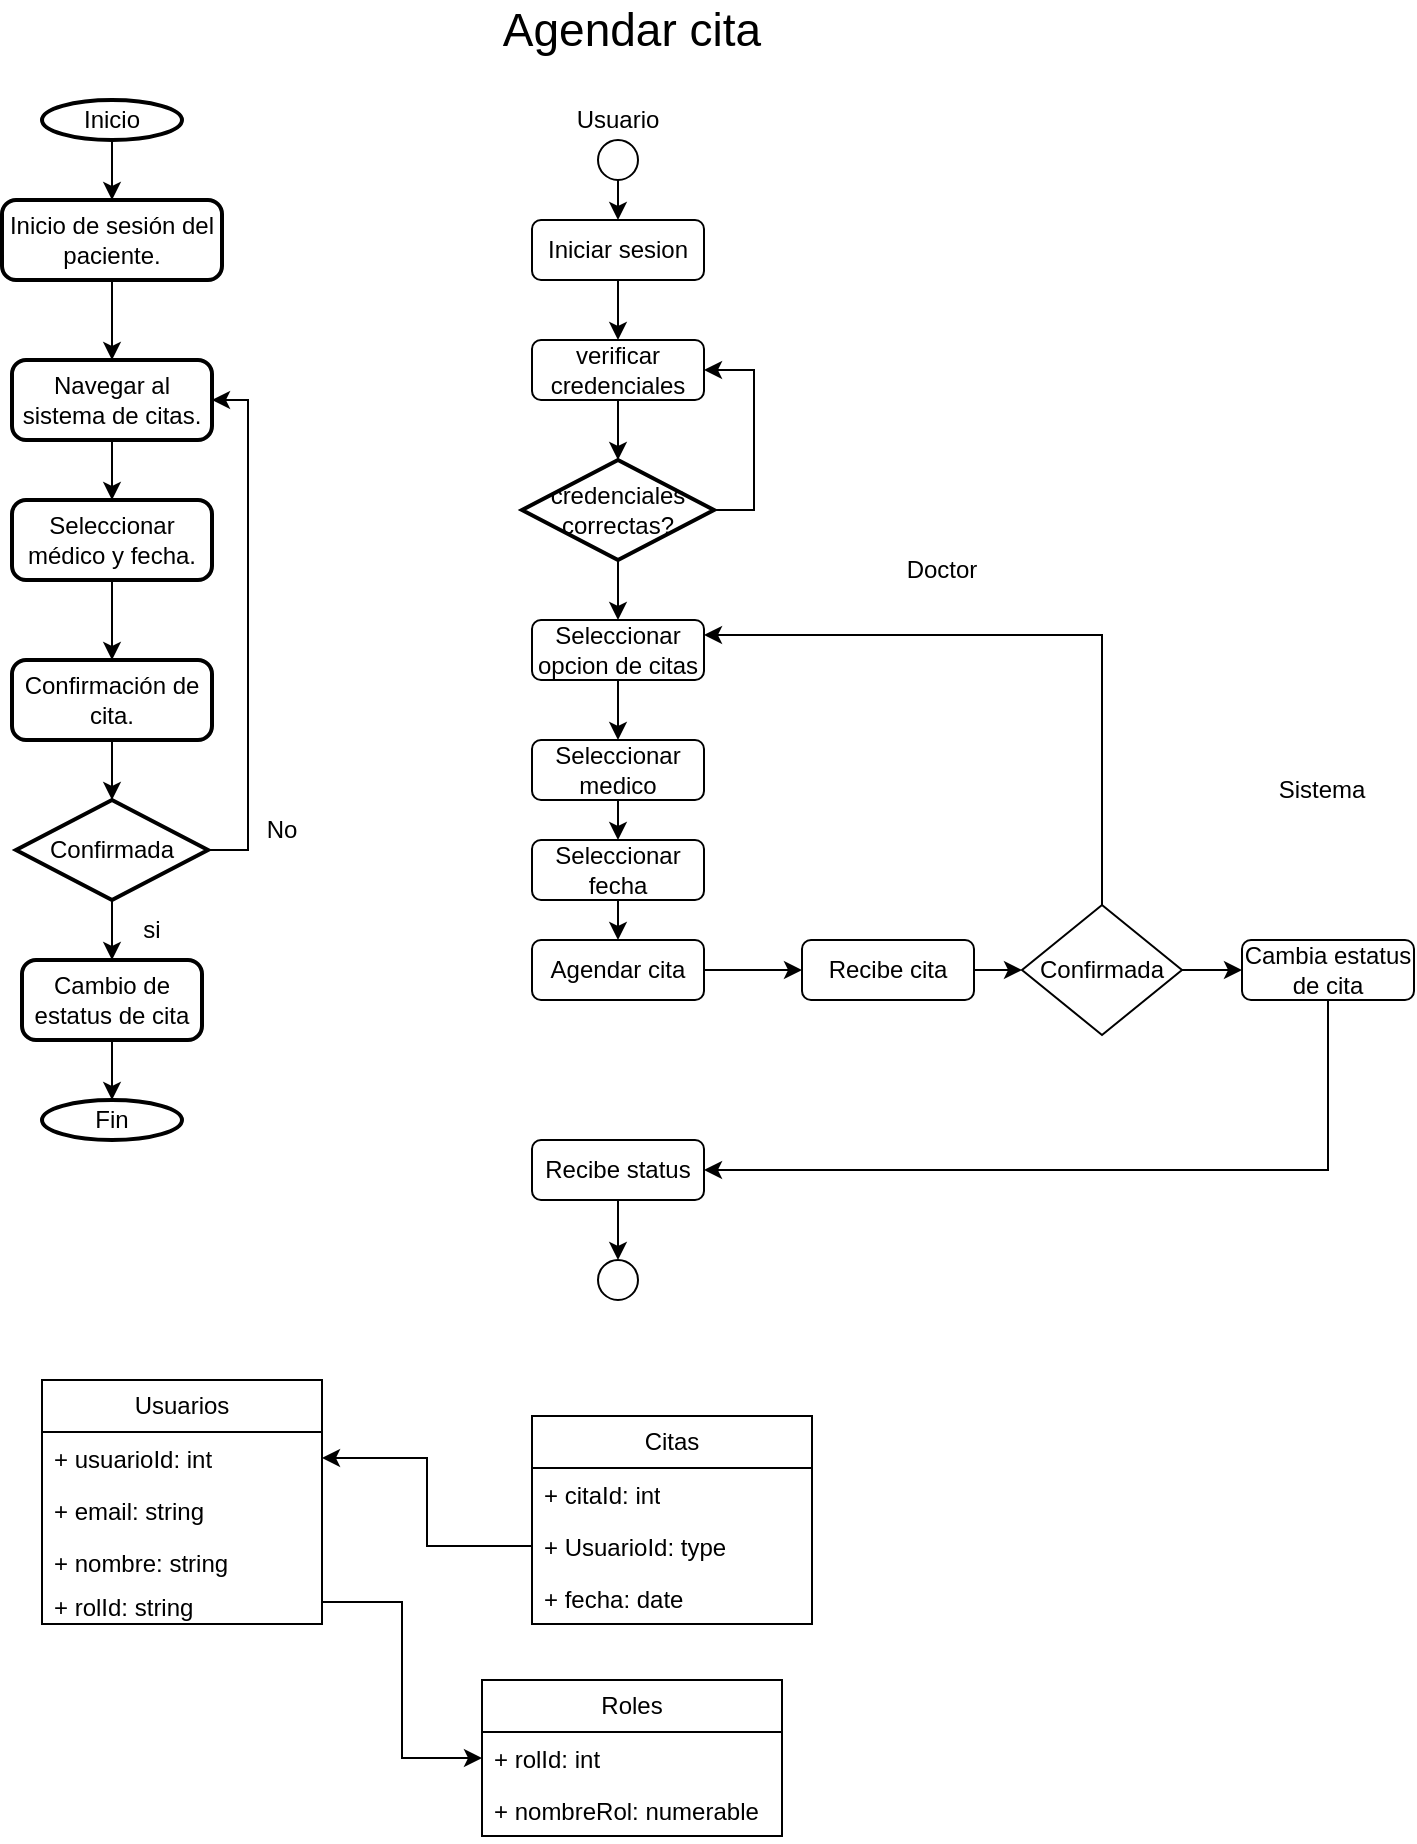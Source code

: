 <mxfile version="24.7.16">
  <diagram name="Página-1" id="V4BXFeCtd6GjRzAJDH_8">
    <mxGraphModel dx="926" dy="493" grid="1" gridSize="10" guides="1" tooltips="1" connect="1" arrows="1" fold="1" page="1" pageScale="1" pageWidth="827" pageHeight="1169" math="0" shadow="0">
      <root>
        <mxCell id="0" />
        <mxCell id="1" parent="0" />
        <mxCell id="3zMYQEavqULO8Xub2EQt-9" style="edgeStyle=orthogonalEdgeStyle;rounded=0;orthogonalLoop=1;jettySize=auto;html=1;exitX=0.5;exitY=1;exitDx=0;exitDy=0;exitPerimeter=0;entryX=0.5;entryY=0;entryDx=0;entryDy=0;" edge="1" parent="1" source="3zMYQEavqULO8Xub2EQt-2" target="3zMYQEavqULO8Xub2EQt-3">
          <mxGeometry relative="1" as="geometry" />
        </mxCell>
        <mxCell id="3zMYQEavqULO8Xub2EQt-2" value="Inicio" style="strokeWidth=2;html=1;shape=mxgraph.flowchart.start_1;whiteSpace=wrap;" vertex="1" parent="1">
          <mxGeometry x="100" y="50" width="70" height="20" as="geometry" />
        </mxCell>
        <mxCell id="3zMYQEavqULO8Xub2EQt-10" style="edgeStyle=orthogonalEdgeStyle;rounded=0;orthogonalLoop=1;jettySize=auto;html=1;exitX=0.5;exitY=1;exitDx=0;exitDy=0;entryX=0.5;entryY=0;entryDx=0;entryDy=0;" edge="1" parent="1" source="3zMYQEavqULO8Xub2EQt-3" target="3zMYQEavqULO8Xub2EQt-4">
          <mxGeometry relative="1" as="geometry" />
        </mxCell>
        <mxCell id="3zMYQEavqULO8Xub2EQt-3" value="Inicio de sesión del paciente." style="rounded=1;whiteSpace=wrap;html=1;absoluteArcSize=1;arcSize=14;strokeWidth=2;" vertex="1" parent="1">
          <mxGeometry x="80" y="100" width="110" height="40" as="geometry" />
        </mxCell>
        <mxCell id="3zMYQEavqULO8Xub2EQt-11" style="edgeStyle=orthogonalEdgeStyle;rounded=0;orthogonalLoop=1;jettySize=auto;html=1;exitX=0.5;exitY=1;exitDx=0;exitDy=0;entryX=0.5;entryY=0;entryDx=0;entryDy=0;" edge="1" parent="1" source="3zMYQEavqULO8Xub2EQt-4" target="3zMYQEavqULO8Xub2EQt-5">
          <mxGeometry relative="1" as="geometry" />
        </mxCell>
        <mxCell id="3zMYQEavqULO8Xub2EQt-4" value="Navegar al sistema de citas." style="rounded=1;whiteSpace=wrap;html=1;absoluteArcSize=1;arcSize=14;strokeWidth=2;" vertex="1" parent="1">
          <mxGeometry x="85" y="180" width="100" height="40" as="geometry" />
        </mxCell>
        <mxCell id="3zMYQEavqULO8Xub2EQt-12" style="edgeStyle=orthogonalEdgeStyle;rounded=0;orthogonalLoop=1;jettySize=auto;html=1;exitX=0.5;exitY=1;exitDx=0;exitDy=0;entryX=0.5;entryY=0;entryDx=0;entryDy=0;" edge="1" parent="1" source="3zMYQEavqULO8Xub2EQt-5" target="3zMYQEavqULO8Xub2EQt-6">
          <mxGeometry relative="1" as="geometry" />
        </mxCell>
        <mxCell id="3zMYQEavqULO8Xub2EQt-5" value="Seleccionar médico y fecha." style="rounded=1;whiteSpace=wrap;html=1;absoluteArcSize=1;arcSize=14;strokeWidth=2;" vertex="1" parent="1">
          <mxGeometry x="85" y="250" width="100" height="40" as="geometry" />
        </mxCell>
        <mxCell id="3zMYQEavqULO8Xub2EQt-6" value="Confirmación de cita." style="rounded=1;whiteSpace=wrap;html=1;absoluteArcSize=1;arcSize=14;strokeWidth=2;" vertex="1" parent="1">
          <mxGeometry x="85" y="330" width="100" height="40" as="geometry" />
        </mxCell>
        <mxCell id="3zMYQEavqULO8Xub2EQt-7" value="Cambio de estatus de cita" style="rounded=1;whiteSpace=wrap;html=1;absoluteArcSize=1;arcSize=14;strokeWidth=2;" vertex="1" parent="1">
          <mxGeometry x="90" y="480" width="90" height="40" as="geometry" />
        </mxCell>
        <mxCell id="3zMYQEavqULO8Xub2EQt-14" value="Fin" style="strokeWidth=2;html=1;shape=mxgraph.flowchart.start_1;whiteSpace=wrap;" vertex="1" parent="1">
          <mxGeometry x="100" y="550" width="70" height="20" as="geometry" />
        </mxCell>
        <mxCell id="3zMYQEavqULO8Xub2EQt-16" style="edgeStyle=orthogonalEdgeStyle;rounded=0;orthogonalLoop=1;jettySize=auto;html=1;exitX=0.5;exitY=1;exitDx=0;exitDy=0;entryX=0.5;entryY=0;entryDx=0;entryDy=0;entryPerimeter=0;" edge="1" parent="1" source="3zMYQEavqULO8Xub2EQt-7" target="3zMYQEavqULO8Xub2EQt-14">
          <mxGeometry relative="1" as="geometry" />
        </mxCell>
        <mxCell id="3zMYQEavqULO8Xub2EQt-19" style="edgeStyle=orthogonalEdgeStyle;rounded=0;orthogonalLoop=1;jettySize=auto;html=1;exitX=0.5;exitY=1;exitDx=0;exitDy=0;exitPerimeter=0;entryX=0.5;entryY=0;entryDx=0;entryDy=0;" edge="1" parent="1" source="3zMYQEavqULO8Xub2EQt-17" target="3zMYQEavqULO8Xub2EQt-7">
          <mxGeometry relative="1" as="geometry" />
        </mxCell>
        <mxCell id="3zMYQEavqULO8Xub2EQt-20" style="edgeStyle=orthogonalEdgeStyle;rounded=0;orthogonalLoop=1;jettySize=auto;html=1;exitX=1;exitY=0.5;exitDx=0;exitDy=0;exitPerimeter=0;entryX=1;entryY=0.5;entryDx=0;entryDy=0;" edge="1" parent="1" source="3zMYQEavqULO8Xub2EQt-17" target="3zMYQEavqULO8Xub2EQt-4">
          <mxGeometry relative="1" as="geometry" />
        </mxCell>
        <mxCell id="3zMYQEavqULO8Xub2EQt-17" value="Confirmada" style="strokeWidth=2;html=1;shape=mxgraph.flowchart.decision;whiteSpace=wrap;" vertex="1" parent="1">
          <mxGeometry x="87" y="400" width="96" height="50" as="geometry" />
        </mxCell>
        <mxCell id="3zMYQEavqULO8Xub2EQt-18" style="edgeStyle=orthogonalEdgeStyle;rounded=0;orthogonalLoop=1;jettySize=auto;html=1;exitX=0.5;exitY=1;exitDx=0;exitDy=0;entryX=0.5;entryY=0;entryDx=0;entryDy=0;entryPerimeter=0;" edge="1" parent="1" source="3zMYQEavqULO8Xub2EQt-6" target="3zMYQEavqULO8Xub2EQt-17">
          <mxGeometry relative="1" as="geometry" />
        </mxCell>
        <mxCell id="3zMYQEavqULO8Xub2EQt-21" value="si&lt;span style=&quot;color: rgba(0, 0, 0, 0); font-family: monospace; font-size: 0px; text-align: start; text-wrap: nowrap;&quot;&gt;%3CmxGraphModel%3E%3Croot%3E%3CmxCell%20id%3D%220%22%2F%3E%3CmxCell%20id%3D%221%22%20parent%3D%220%22%2F%3E%3CmxCell%20id%3D%222%22%20value%3D%22Inicio%22%20style%3D%22strokeWidth%3D2%3Bhtml%3D1%3Bshape%3Dmxgraph.flowchart.start_1%3BwhiteSpace%3Dwrap%3B%22%20vertex%3D%221%22%20parent%3D%221%22%3E%3CmxGeometry%20x%3D%22160%22%20y%3D%2250%22%20width%3D%2270%22%20height%3D%2220%22%20as%3D%22geometry%22%2F%3E%3C%2FmxCell%3E%3C%2Froot%3E%3C%2FmxGraphModel%3E&lt;/span&gt;" style="text;html=1;align=center;verticalAlign=middle;whiteSpace=wrap;rounded=0;" vertex="1" parent="1">
          <mxGeometry x="125" y="450" width="60" height="30" as="geometry" />
        </mxCell>
        <mxCell id="3zMYQEavqULO8Xub2EQt-22" value="No" style="text;html=1;align=center;verticalAlign=middle;whiteSpace=wrap;rounded=0;" vertex="1" parent="1">
          <mxGeometry x="190" y="400" width="60" height="30" as="geometry" />
        </mxCell>
        <mxCell id="3zMYQEavqULO8Xub2EQt-23" value="&lt;font style=&quot;font-size: 23px;&quot;&gt;Agendar cita&lt;/font&gt;" style="text;html=1;align=center;verticalAlign=middle;whiteSpace=wrap;rounded=0;" vertex="1" parent="1">
          <mxGeometry x="320" width="150" height="30" as="geometry" />
        </mxCell>
        <mxCell id="3zMYQEavqULO8Xub2EQt-33" style="edgeStyle=orthogonalEdgeStyle;rounded=0;orthogonalLoop=1;jettySize=auto;html=1;exitX=0.5;exitY=1;exitDx=0;exitDy=0;entryX=0.5;entryY=0;entryDx=0;entryDy=0;" edge="1" parent="1" source="3zMYQEavqULO8Xub2EQt-28" target="3zMYQEavqULO8Xub2EQt-30">
          <mxGeometry relative="1" as="geometry" />
        </mxCell>
        <mxCell id="3zMYQEavqULO8Xub2EQt-28" value="" style="ellipse;whiteSpace=wrap;html=1;aspect=fixed;" vertex="1" parent="1">
          <mxGeometry x="378" y="70" width="20" height="20" as="geometry" />
        </mxCell>
        <mxCell id="3zMYQEavqULO8Xub2EQt-29" value="" style="ellipse;whiteSpace=wrap;html=1;aspect=fixed;" vertex="1" parent="1">
          <mxGeometry x="378" y="630" width="20" height="20" as="geometry" />
        </mxCell>
        <mxCell id="3zMYQEavqULO8Xub2EQt-34" style="edgeStyle=orthogonalEdgeStyle;rounded=0;orthogonalLoop=1;jettySize=auto;html=1;exitX=0.5;exitY=1;exitDx=0;exitDy=0;entryX=0.5;entryY=0;entryDx=0;entryDy=0;" edge="1" parent="1" source="3zMYQEavqULO8Xub2EQt-30" target="3zMYQEavqULO8Xub2EQt-31">
          <mxGeometry relative="1" as="geometry" />
        </mxCell>
        <mxCell id="3zMYQEavqULO8Xub2EQt-30" value="Iniciar sesion" style="rounded=1;whiteSpace=wrap;html=1;" vertex="1" parent="1">
          <mxGeometry x="345" y="110" width="86" height="30" as="geometry" />
        </mxCell>
        <mxCell id="3zMYQEavqULO8Xub2EQt-35" style="edgeStyle=orthogonalEdgeStyle;rounded=0;orthogonalLoop=1;jettySize=auto;html=1;exitX=0.5;exitY=1;exitDx=0;exitDy=0;" edge="1" parent="1" source="3zMYQEavqULO8Xub2EQt-31" target="3zMYQEavqULO8Xub2EQt-32">
          <mxGeometry relative="1" as="geometry" />
        </mxCell>
        <mxCell id="3zMYQEavqULO8Xub2EQt-31" value="verificar credenciales" style="rounded=1;whiteSpace=wrap;html=1;" vertex="1" parent="1">
          <mxGeometry x="345" y="170" width="86" height="30" as="geometry" />
        </mxCell>
        <mxCell id="3zMYQEavqULO8Xub2EQt-37" style="edgeStyle=orthogonalEdgeStyle;rounded=0;orthogonalLoop=1;jettySize=auto;html=1;exitX=0.5;exitY=1;exitDx=0;exitDy=0;exitPerimeter=0;entryX=0.5;entryY=0;entryDx=0;entryDy=0;" edge="1" parent="1" source="3zMYQEavqULO8Xub2EQt-32" target="3zMYQEavqULO8Xub2EQt-36">
          <mxGeometry relative="1" as="geometry" />
        </mxCell>
        <mxCell id="3zMYQEavqULO8Xub2EQt-38" style="edgeStyle=orthogonalEdgeStyle;rounded=0;orthogonalLoop=1;jettySize=auto;html=1;exitX=1;exitY=0.5;exitDx=0;exitDy=0;exitPerimeter=0;entryX=1;entryY=0.5;entryDx=0;entryDy=0;" edge="1" parent="1" source="3zMYQEavqULO8Xub2EQt-32" target="3zMYQEavqULO8Xub2EQt-31">
          <mxGeometry relative="1" as="geometry" />
        </mxCell>
        <mxCell id="3zMYQEavqULO8Xub2EQt-32" value="credenciales correctas?" style="strokeWidth=2;html=1;shape=mxgraph.flowchart.decision;whiteSpace=wrap;" vertex="1" parent="1">
          <mxGeometry x="340" y="230" width="96" height="50" as="geometry" />
        </mxCell>
        <mxCell id="3zMYQEavqULO8Xub2EQt-36" value="Seleccionar opcion de citas" style="rounded=1;whiteSpace=wrap;html=1;" vertex="1" parent="1">
          <mxGeometry x="345" y="310" width="86" height="30" as="geometry" />
        </mxCell>
        <mxCell id="3zMYQEavqULO8Xub2EQt-42" style="edgeStyle=orthogonalEdgeStyle;rounded=0;orthogonalLoop=1;jettySize=auto;html=1;exitX=0.5;exitY=1;exitDx=0;exitDy=0;entryX=0.5;entryY=0;entryDx=0;entryDy=0;" edge="1" parent="1" source="3zMYQEavqULO8Xub2EQt-39" target="3zMYQEavqULO8Xub2EQt-40">
          <mxGeometry relative="1" as="geometry" />
        </mxCell>
        <mxCell id="3zMYQEavqULO8Xub2EQt-39" value="Seleccionar medico" style="rounded=1;whiteSpace=wrap;html=1;" vertex="1" parent="1">
          <mxGeometry x="345" y="370" width="86" height="30" as="geometry" />
        </mxCell>
        <mxCell id="3zMYQEavqULO8Xub2EQt-45" style="edgeStyle=orthogonalEdgeStyle;rounded=0;orthogonalLoop=1;jettySize=auto;html=1;exitX=0.5;exitY=1;exitDx=0;exitDy=0;entryX=0.5;entryY=0;entryDx=0;entryDy=0;" edge="1" parent="1" source="3zMYQEavqULO8Xub2EQt-40" target="3zMYQEavqULO8Xub2EQt-44">
          <mxGeometry relative="1" as="geometry" />
        </mxCell>
        <mxCell id="3zMYQEavqULO8Xub2EQt-40" value="Seleccionar fecha" style="rounded=1;whiteSpace=wrap;html=1;" vertex="1" parent="1">
          <mxGeometry x="345" y="420" width="86" height="30" as="geometry" />
        </mxCell>
        <mxCell id="3zMYQEavqULO8Xub2EQt-41" style="edgeStyle=orthogonalEdgeStyle;rounded=0;orthogonalLoop=1;jettySize=auto;html=1;exitX=0.5;exitY=1;exitDx=0;exitDy=0;" edge="1" parent="1" source="3zMYQEavqULO8Xub2EQt-36" target="3zMYQEavqULO8Xub2EQt-39">
          <mxGeometry relative="1" as="geometry" />
        </mxCell>
        <mxCell id="3zMYQEavqULO8Xub2EQt-43" value="Usuario" style="text;html=1;align=center;verticalAlign=middle;whiteSpace=wrap;rounded=0;" vertex="1" parent="1">
          <mxGeometry x="358" y="45" width="60" height="30" as="geometry" />
        </mxCell>
        <mxCell id="3zMYQEavqULO8Xub2EQt-48" style="edgeStyle=orthogonalEdgeStyle;rounded=0;orthogonalLoop=1;jettySize=auto;html=1;exitX=1;exitY=0.5;exitDx=0;exitDy=0;entryX=0;entryY=0.5;entryDx=0;entryDy=0;" edge="1" parent="1" source="3zMYQEavqULO8Xub2EQt-44" target="3zMYQEavqULO8Xub2EQt-46">
          <mxGeometry relative="1" as="geometry" />
        </mxCell>
        <mxCell id="3zMYQEavqULO8Xub2EQt-44" value="Agendar cita" style="rounded=1;whiteSpace=wrap;html=1;" vertex="1" parent="1">
          <mxGeometry x="345" y="470" width="86" height="30" as="geometry" />
        </mxCell>
        <mxCell id="3zMYQEavqULO8Xub2EQt-50" style="edgeStyle=orthogonalEdgeStyle;rounded=0;orthogonalLoop=1;jettySize=auto;html=1;exitX=1;exitY=0.5;exitDx=0;exitDy=0;entryX=0;entryY=0.5;entryDx=0;entryDy=0;" edge="1" parent="1" source="3zMYQEavqULO8Xub2EQt-46" target="3zMYQEavqULO8Xub2EQt-49">
          <mxGeometry relative="1" as="geometry" />
        </mxCell>
        <mxCell id="3zMYQEavqULO8Xub2EQt-46" value="Recibe cita" style="rounded=1;whiteSpace=wrap;html=1;" vertex="1" parent="1">
          <mxGeometry x="480" y="470" width="86" height="30" as="geometry" />
        </mxCell>
        <mxCell id="3zMYQEavqULO8Xub2EQt-51" style="edgeStyle=orthogonalEdgeStyle;rounded=0;orthogonalLoop=1;jettySize=auto;html=1;exitX=0.5;exitY=0;exitDx=0;exitDy=0;entryX=1;entryY=0.25;entryDx=0;entryDy=0;" edge="1" parent="1" source="3zMYQEavqULO8Xub2EQt-49" target="3zMYQEavqULO8Xub2EQt-36">
          <mxGeometry relative="1" as="geometry" />
        </mxCell>
        <mxCell id="3zMYQEavqULO8Xub2EQt-54" style="edgeStyle=orthogonalEdgeStyle;rounded=0;orthogonalLoop=1;jettySize=auto;html=1;exitX=1;exitY=0.5;exitDx=0;exitDy=0;entryX=0;entryY=0.5;entryDx=0;entryDy=0;" edge="1" parent="1" source="3zMYQEavqULO8Xub2EQt-49" target="3zMYQEavqULO8Xub2EQt-53">
          <mxGeometry relative="1" as="geometry" />
        </mxCell>
        <mxCell id="3zMYQEavqULO8Xub2EQt-49" value="Confirmada" style="rhombus;whiteSpace=wrap;html=1;" vertex="1" parent="1">
          <mxGeometry x="590" y="452.5" width="80" height="65" as="geometry" />
        </mxCell>
        <mxCell id="3zMYQEavqULO8Xub2EQt-52" value="Doctor" style="text;html=1;align=center;verticalAlign=middle;whiteSpace=wrap;rounded=0;" vertex="1" parent="1">
          <mxGeometry x="520" y="270" width="60" height="30" as="geometry" />
        </mxCell>
        <mxCell id="3zMYQEavqULO8Xub2EQt-57" style="edgeStyle=orthogonalEdgeStyle;rounded=0;orthogonalLoop=1;jettySize=auto;html=1;exitX=0.5;exitY=1;exitDx=0;exitDy=0;entryX=1;entryY=0.5;entryDx=0;entryDy=0;" edge="1" parent="1" source="3zMYQEavqULO8Xub2EQt-53" target="3zMYQEavqULO8Xub2EQt-56">
          <mxGeometry relative="1" as="geometry" />
        </mxCell>
        <mxCell id="3zMYQEavqULO8Xub2EQt-53" value="Cambia estatus de cita" style="rounded=1;whiteSpace=wrap;html=1;" vertex="1" parent="1">
          <mxGeometry x="700" y="470" width="86" height="30" as="geometry" />
        </mxCell>
        <mxCell id="3zMYQEavqULO8Xub2EQt-55" value="Sistema" style="text;html=1;align=center;verticalAlign=middle;whiteSpace=wrap;rounded=0;" vertex="1" parent="1">
          <mxGeometry x="710" y="380" width="60" height="30" as="geometry" />
        </mxCell>
        <mxCell id="3zMYQEavqULO8Xub2EQt-59" style="edgeStyle=orthogonalEdgeStyle;rounded=0;orthogonalLoop=1;jettySize=auto;html=1;exitX=0.5;exitY=1;exitDx=0;exitDy=0;entryX=0.5;entryY=0;entryDx=0;entryDy=0;" edge="1" parent="1" source="3zMYQEavqULO8Xub2EQt-56" target="3zMYQEavqULO8Xub2EQt-29">
          <mxGeometry relative="1" as="geometry" />
        </mxCell>
        <mxCell id="3zMYQEavqULO8Xub2EQt-56" value="Recibe status" style="rounded=1;whiteSpace=wrap;html=1;" vertex="1" parent="1">
          <mxGeometry x="345" y="570" width="86" height="30" as="geometry" />
        </mxCell>
        <mxCell id="3zMYQEavqULO8Xub2EQt-61" value="&lt;p data-pm-slice=&quot;1 1 []&quot;&gt;Usuarios&lt;/p&gt;" style="swimlane;fontStyle=0;childLayout=stackLayout;horizontal=1;startSize=26;fillColor=none;horizontalStack=0;resizeParent=1;resizeParentMax=0;resizeLast=0;collapsible=1;marginBottom=0;whiteSpace=wrap;html=1;" vertex="1" parent="1">
          <mxGeometry x="100" y="690" width="140" height="122" as="geometry" />
        </mxCell>
        <mxCell id="3zMYQEavqULO8Xub2EQt-62" value="+ usuarioId: int" style="text;strokeColor=none;fillColor=none;align=left;verticalAlign=top;spacingLeft=4;spacingRight=4;overflow=hidden;rotatable=0;points=[[0,0.5],[1,0.5]];portConstraint=eastwest;whiteSpace=wrap;html=1;" vertex="1" parent="3zMYQEavqULO8Xub2EQt-61">
          <mxGeometry y="26" width="140" height="26" as="geometry" />
        </mxCell>
        <mxCell id="3zMYQEavqULO8Xub2EQt-63" value="+ email: string" style="text;strokeColor=none;fillColor=none;align=left;verticalAlign=top;spacingLeft=4;spacingRight=4;overflow=hidden;rotatable=0;points=[[0,0.5],[1,0.5]];portConstraint=eastwest;whiteSpace=wrap;html=1;" vertex="1" parent="3zMYQEavqULO8Xub2EQt-61">
          <mxGeometry y="52" width="140" height="26" as="geometry" />
        </mxCell>
        <mxCell id="3zMYQEavqULO8Xub2EQt-75" value="+ nombre: string" style="text;strokeColor=none;fillColor=none;align=left;verticalAlign=top;spacingLeft=4;spacingRight=4;overflow=hidden;rotatable=0;points=[[0,0.5],[1,0.5]];portConstraint=eastwest;whiteSpace=wrap;html=1;" vertex="1" parent="3zMYQEavqULO8Xub2EQt-61">
          <mxGeometry y="78" width="140" height="22" as="geometry" />
        </mxCell>
        <mxCell id="3zMYQEavqULO8Xub2EQt-64" value="+ rolId: string" style="text;strokeColor=none;fillColor=none;align=left;verticalAlign=top;spacingLeft=4;spacingRight=4;overflow=hidden;rotatable=0;points=[[0,0.5],[1,0.5]];portConstraint=eastwest;whiteSpace=wrap;html=1;" vertex="1" parent="3zMYQEavqULO8Xub2EQt-61">
          <mxGeometry y="100" width="140" height="22" as="geometry" />
        </mxCell>
        <mxCell id="3zMYQEavqULO8Xub2EQt-65" value="Roles" style="swimlane;fontStyle=0;childLayout=stackLayout;horizontal=1;startSize=26;fillColor=none;horizontalStack=0;resizeParent=1;resizeParentMax=0;resizeLast=0;collapsible=1;marginBottom=0;whiteSpace=wrap;html=1;" vertex="1" parent="1">
          <mxGeometry x="320" y="840" width="150" height="78" as="geometry" />
        </mxCell>
        <mxCell id="3zMYQEavqULO8Xub2EQt-66" value="+ rolId: int" style="text;strokeColor=none;fillColor=none;align=left;verticalAlign=top;spacingLeft=4;spacingRight=4;overflow=hidden;rotatable=0;points=[[0,0.5],[1,0.5]];portConstraint=eastwest;whiteSpace=wrap;html=1;" vertex="1" parent="3zMYQEavqULO8Xub2EQt-65">
          <mxGeometry y="26" width="150" height="26" as="geometry" />
        </mxCell>
        <mxCell id="3zMYQEavqULO8Xub2EQt-67" value="+ nombreRol: numerable" style="text;strokeColor=none;fillColor=none;align=left;verticalAlign=top;spacingLeft=4;spacingRight=4;overflow=hidden;rotatable=0;points=[[0,0.5],[1,0.5]];portConstraint=eastwest;whiteSpace=wrap;html=1;" vertex="1" parent="3zMYQEavqULO8Xub2EQt-65">
          <mxGeometry y="52" width="150" height="26" as="geometry" />
        </mxCell>
        <mxCell id="3zMYQEavqULO8Xub2EQt-69" value="Citas" style="swimlane;fontStyle=0;childLayout=stackLayout;horizontal=1;startSize=26;fillColor=none;horizontalStack=0;resizeParent=1;resizeParentMax=0;resizeLast=0;collapsible=1;marginBottom=0;whiteSpace=wrap;html=1;" vertex="1" parent="1">
          <mxGeometry x="345" y="708" width="140" height="104" as="geometry" />
        </mxCell>
        <mxCell id="3zMYQEavqULO8Xub2EQt-70" value="+&amp;nbsp;&lt;span style=&quot;background-color: initial;&quot;&gt;citaId&lt;/span&gt;&lt;span style=&quot;background-color: initial;&quot;&gt;: int&lt;/span&gt;" style="text;strokeColor=none;fillColor=none;align=left;verticalAlign=top;spacingLeft=4;spacingRight=4;overflow=hidden;rotatable=0;points=[[0,0.5],[1,0.5]];portConstraint=eastwest;whiteSpace=wrap;html=1;" vertex="1" parent="3zMYQEavqULO8Xub2EQt-69">
          <mxGeometry y="26" width="140" height="26" as="geometry" />
        </mxCell>
        <mxCell id="3zMYQEavqULO8Xub2EQt-71" value="+ UsuarioId: type" style="text;strokeColor=none;fillColor=none;align=left;verticalAlign=top;spacingLeft=4;spacingRight=4;overflow=hidden;rotatable=0;points=[[0,0.5],[1,0.5]];portConstraint=eastwest;whiteSpace=wrap;html=1;" vertex="1" parent="3zMYQEavqULO8Xub2EQt-69">
          <mxGeometry y="52" width="140" height="26" as="geometry" />
        </mxCell>
        <mxCell id="3zMYQEavqULO8Xub2EQt-72" value="+ fecha: date" style="text;strokeColor=none;fillColor=none;align=left;verticalAlign=top;spacingLeft=4;spacingRight=4;overflow=hidden;rotatable=0;points=[[0,0.5],[1,0.5]];portConstraint=eastwest;whiteSpace=wrap;html=1;" vertex="1" parent="3zMYQEavqULO8Xub2EQt-69">
          <mxGeometry y="78" width="140" height="26" as="geometry" />
        </mxCell>
        <mxCell id="3zMYQEavqULO8Xub2EQt-76" style="edgeStyle=orthogonalEdgeStyle;rounded=0;orthogonalLoop=1;jettySize=auto;html=1;exitX=1;exitY=0.5;exitDx=0;exitDy=0;entryX=0;entryY=0.5;entryDx=0;entryDy=0;" edge="1" parent="1" source="3zMYQEavqULO8Xub2EQt-64" target="3zMYQEavqULO8Xub2EQt-66">
          <mxGeometry relative="1" as="geometry" />
        </mxCell>
        <mxCell id="3zMYQEavqULO8Xub2EQt-79" style="edgeStyle=orthogonalEdgeStyle;rounded=0;orthogonalLoop=1;jettySize=auto;html=1;exitX=0;exitY=0.5;exitDx=0;exitDy=0;" edge="1" parent="1" source="3zMYQEavqULO8Xub2EQt-71" target="3zMYQEavqULO8Xub2EQt-62">
          <mxGeometry relative="1" as="geometry" />
        </mxCell>
      </root>
    </mxGraphModel>
  </diagram>
</mxfile>
